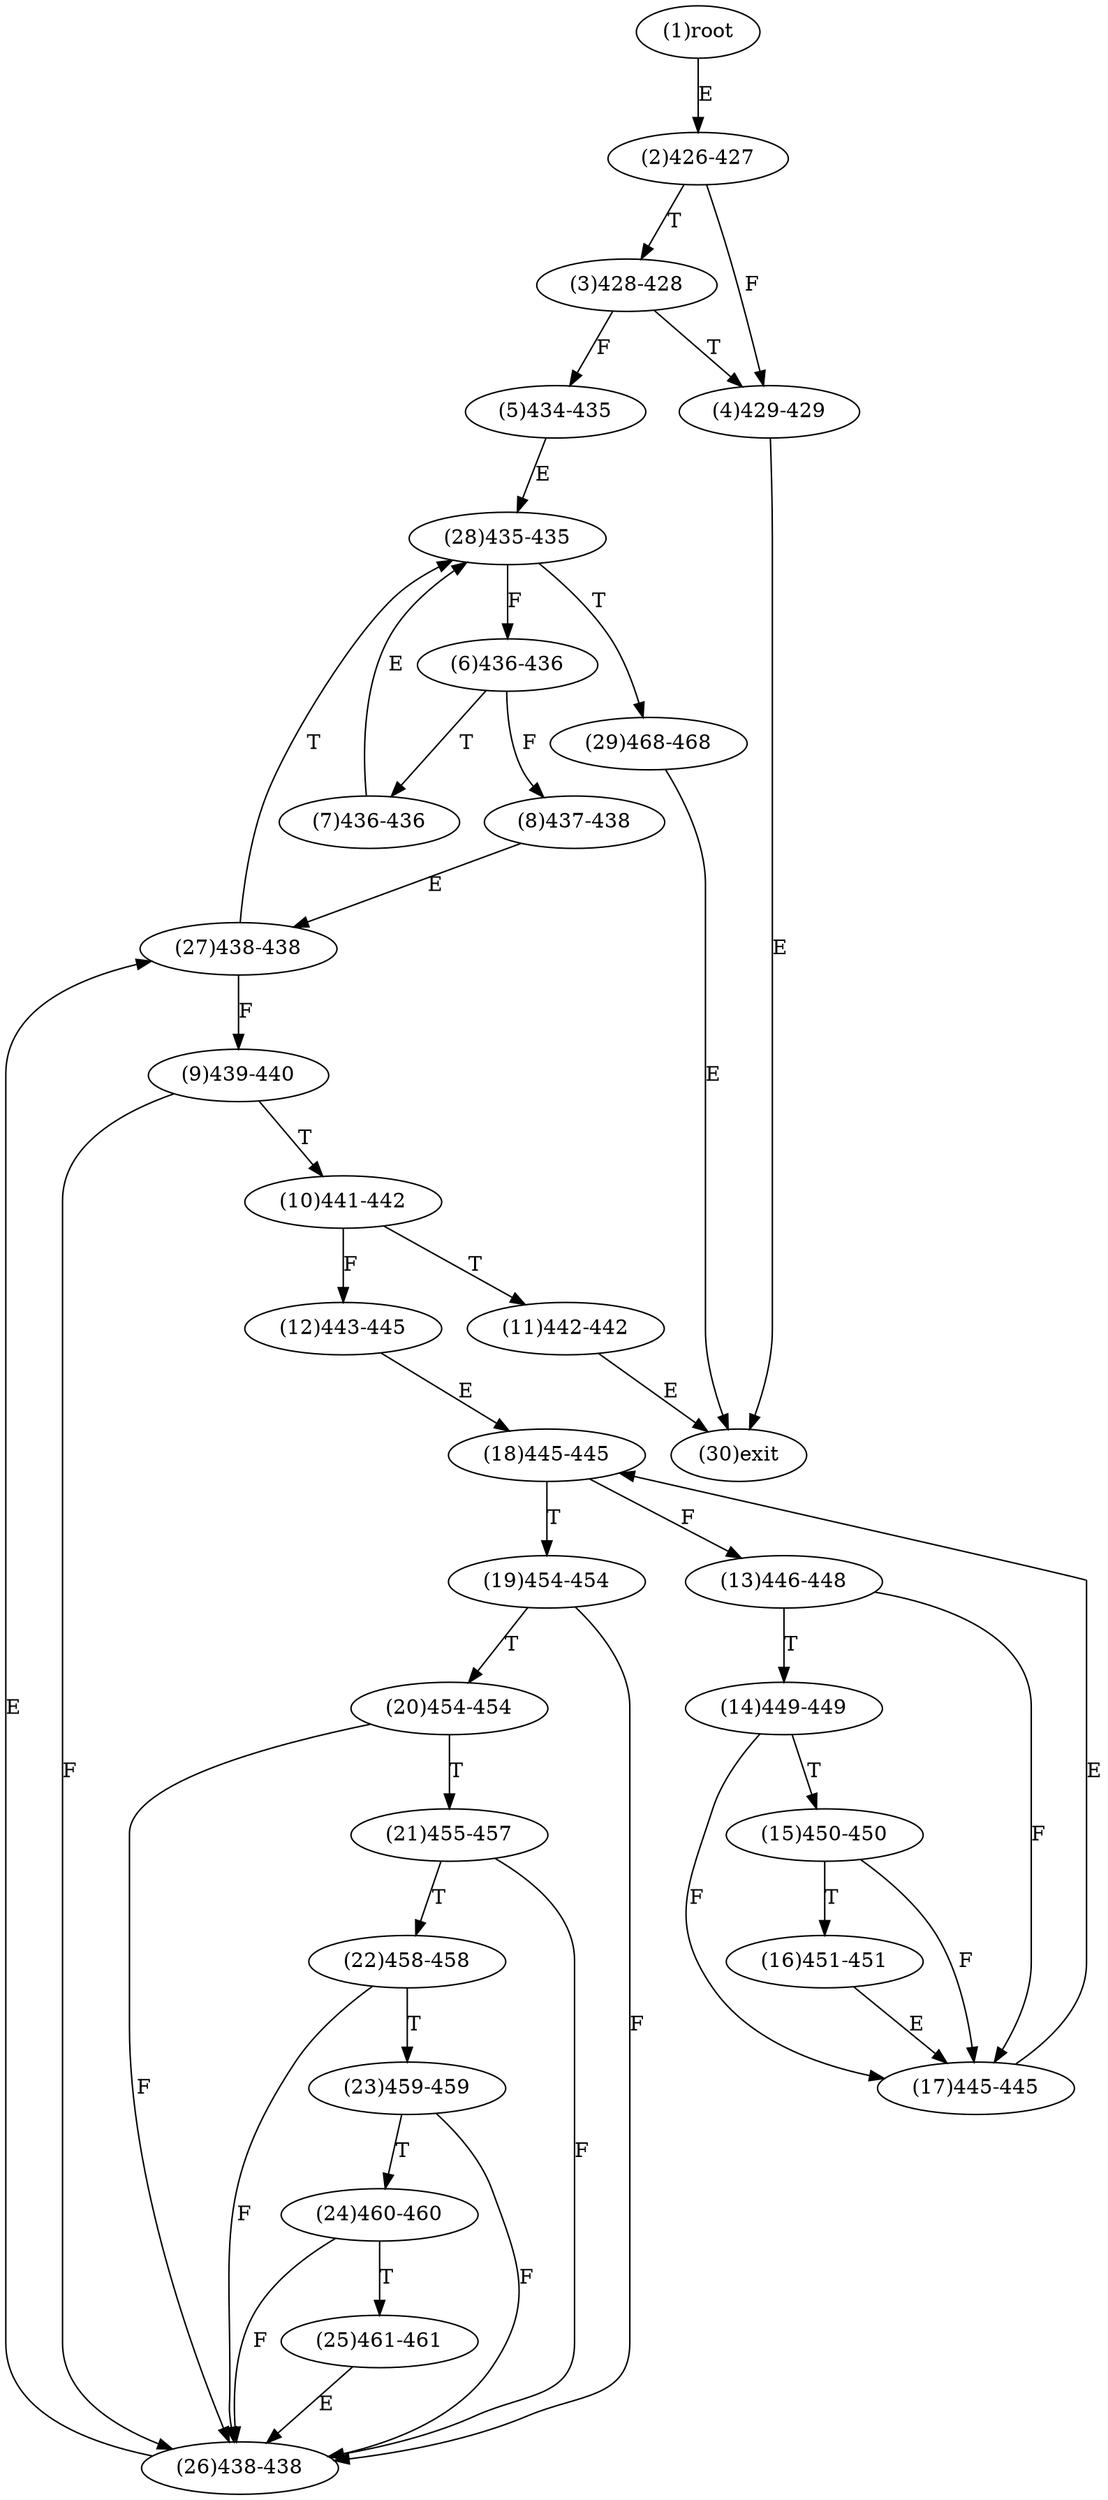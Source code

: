 digraph "" { 
1[ label="(1)root"];
2[ label="(2)426-427"];
3[ label="(3)428-428"];
4[ label="(4)429-429"];
5[ label="(5)434-435"];
6[ label="(6)436-436"];
7[ label="(7)436-436"];
8[ label="(8)437-438"];
9[ label="(9)439-440"];
10[ label="(10)441-442"];
11[ label="(11)442-442"];
12[ label="(12)443-445"];
13[ label="(13)446-448"];
14[ label="(14)449-449"];
15[ label="(15)450-450"];
17[ label="(17)445-445"];
16[ label="(16)451-451"];
19[ label="(19)454-454"];
18[ label="(18)445-445"];
21[ label="(21)455-457"];
20[ label="(20)454-454"];
23[ label="(23)459-459"];
22[ label="(22)458-458"];
25[ label="(25)461-461"];
24[ label="(24)460-460"];
27[ label="(27)438-438"];
26[ label="(26)438-438"];
29[ label="(29)468-468"];
28[ label="(28)435-435"];
30[ label="(30)exit"];
1->2[ label="E"];
2->4[ label="F"];
2->3[ label="T"];
3->5[ label="F"];
3->4[ label="T"];
4->30[ label="E"];
5->28[ label="E"];
6->8[ label="F"];
6->7[ label="T"];
7->28[ label="E"];
8->27[ label="E"];
9->26[ label="F"];
9->10[ label="T"];
10->12[ label="F"];
10->11[ label="T"];
11->30[ label="E"];
12->18[ label="E"];
13->17[ label="F"];
13->14[ label="T"];
14->17[ label="F"];
14->15[ label="T"];
15->17[ label="F"];
15->16[ label="T"];
16->17[ label="E"];
17->18[ label="E"];
18->13[ label="F"];
18->19[ label="T"];
19->26[ label="F"];
19->20[ label="T"];
20->26[ label="F"];
20->21[ label="T"];
21->26[ label="F"];
21->22[ label="T"];
22->26[ label="F"];
22->23[ label="T"];
23->26[ label="F"];
23->24[ label="T"];
24->26[ label="F"];
24->25[ label="T"];
25->26[ label="E"];
26->27[ label="E"];
27->9[ label="F"];
27->28[ label="T"];
28->6[ label="F"];
28->29[ label="T"];
29->30[ label="E"];
}